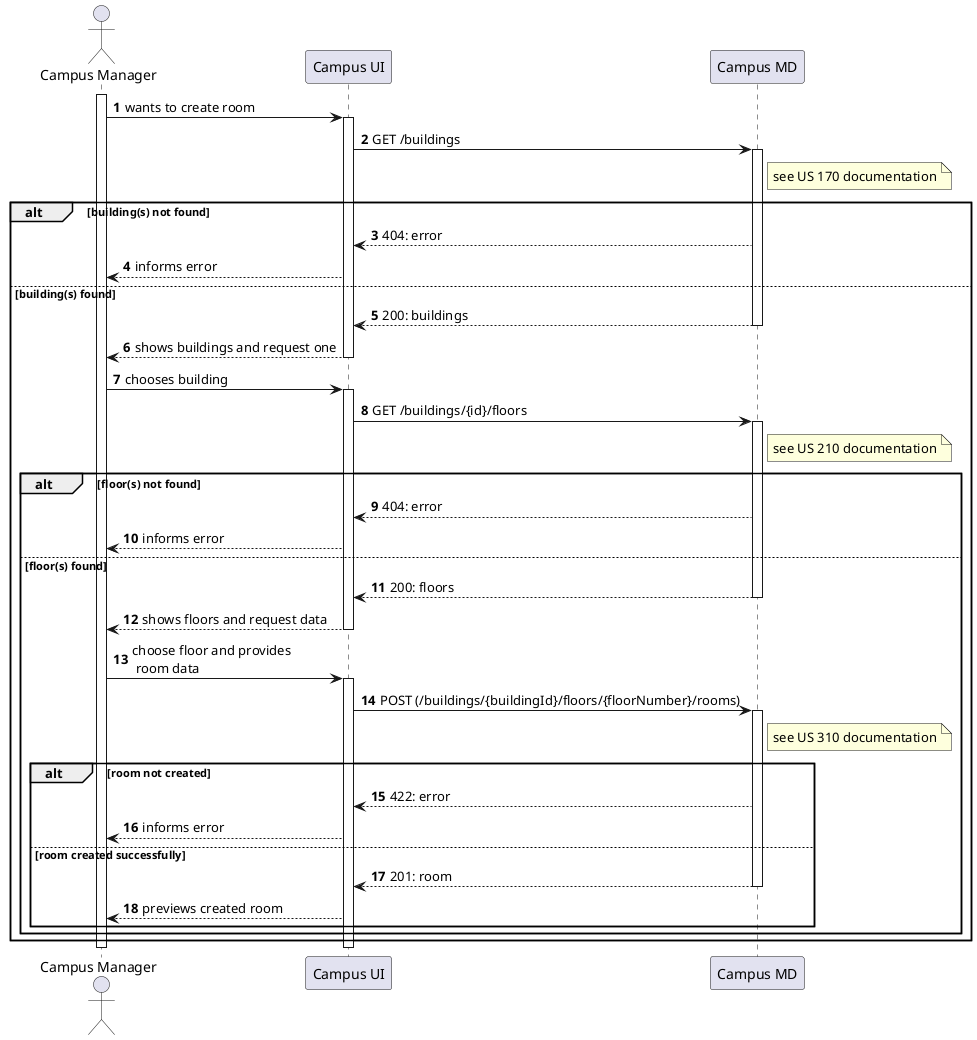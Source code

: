 @startuml
autonumber

actor "Campus Manager" as usr

participant "Campus UI" as ui
participant "Campus MD" as md

activate usr
    usr -> ui : wants to create room
    activate ui
        ui -> md : GET /buildings
        activate md
            note right of md : see US 170 documentation

        alt building(s) not found
            md --> ui: 404: error
            ui --> usr: informs error
        else building(s) found
            md --> ui : 200: buildings
            deactivate md

        ui --> usr : shows buildings and request one
    deactivate ui

    usr -> ui : chooses building
    activate ui
        ui -> md : GET /buildings/{id}/floors
        activate md
            note right of md : see US 210 documentation

            alt floor(s) not found
                md --> ui: 404: error
                ui --> usr: informs error
            else floor(s) found
                md --> ui : 200: floors
                deactivate md

        ui --> usr : shows floors and request data
    deactivate ui

    usr -> ui: choose floor and provides\n room data
    activate ui
        ui -> md : POST (/buildings/{buildingId}/floors/{floorNumber}/rooms)
        activate md
            note right of md : see US 310 documentation

            alt room not created
                md --> ui: 422: error
                ui --> usr: informs error
            else room created successfully
                md --> ui : 201: room
                deactivate md
        ui --> usr : previews created room

                end
            end
        end
    deactivate ui
deactivate usr

@enduml
